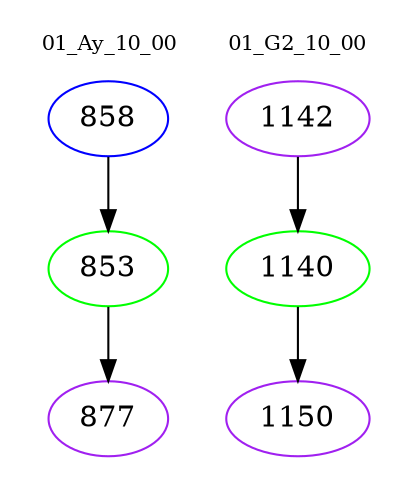 digraph{
subgraph cluster_0 {
color = white
label = "01_Ay_10_00";
fontsize=10;
T0_858 [label="858", color="blue"]
T0_858 -> T0_853 [color="black"]
T0_853 [label="853", color="green"]
T0_853 -> T0_877 [color="black"]
T0_877 [label="877", color="purple"]
}
subgraph cluster_1 {
color = white
label = "01_G2_10_00";
fontsize=10;
T1_1142 [label="1142", color="purple"]
T1_1142 -> T1_1140 [color="black"]
T1_1140 [label="1140", color="green"]
T1_1140 -> T1_1150 [color="black"]
T1_1150 [label="1150", color="purple"]
}
}
